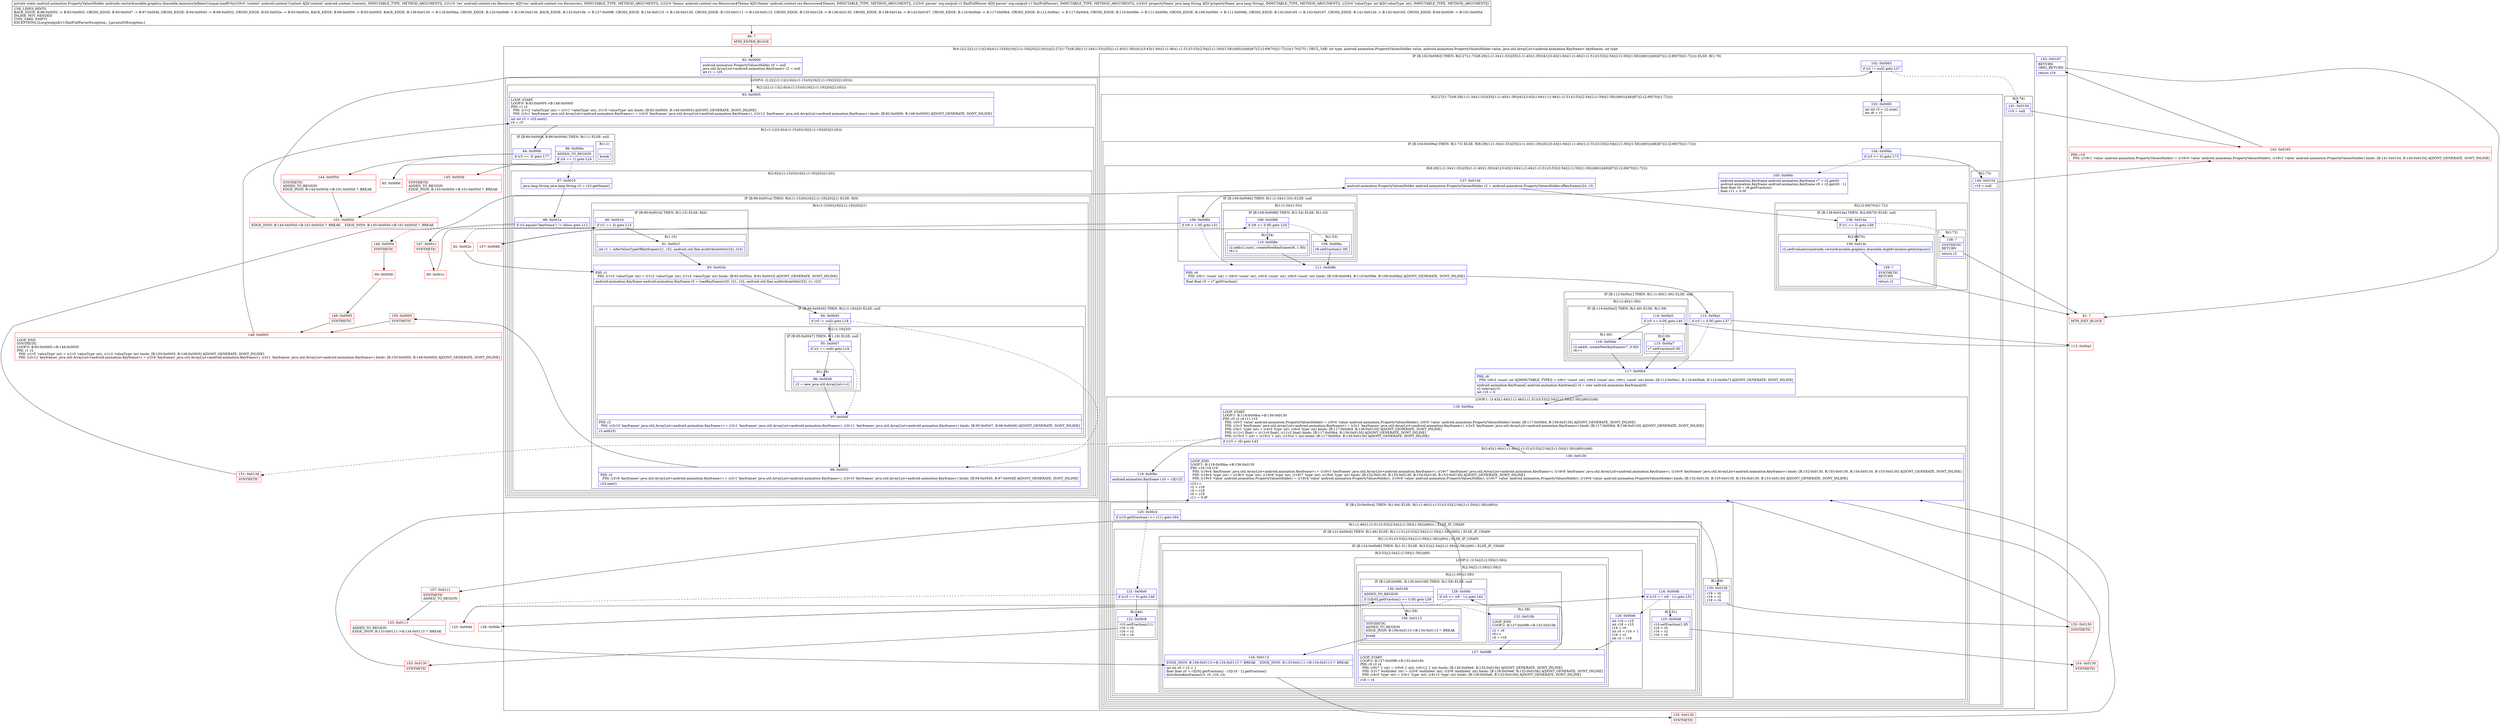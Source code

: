 digraph "CFG forandroidx.vectordrawable.graphics.drawable.AnimatorInflaterCompat.loadPvh(Landroid\/content\/Context;Landroid\/content\/res\/Resources;Landroid\/content\/res\/Resources$Theme;Lorg\/xmlpull\/v1\/XmlPullParser;Ljava\/lang\/String;I)Landroid\/animation\/PropertyValuesHolder;" {
subgraph cluster_Region_656269848 {
label = "R(4:1|(2:2|(2:(1:1)|(2:6|(4:(1:15)(0)|16|(2:(1:19)|20)|21)(0))))|(2:27|(1:73)(8:29|(1:(1:34)(1:33))|35|(1:(1:40)(1:39))|41|(3:43|(1:64)(1:(1:46)(1:(1:51)(3:53|(2:54|(2:(1:59)|(1:58)))|60)))|48)|67|(2:(2:69|70)|(1:72))))(1:76)|75) | DECL_VAR: int type, android.animation.PropertyValuesHolder value, android.animation.PropertyValuesHolder value, java.util.ArrayList\<android.animation.Keyframe\> keyframes, int type\l";
node [shape=record,color=blue];
Node_82 [shape=record,label="{82\:\ 0x0000|android.animation.PropertyValuesHolder r0 = null\ljava.util.ArrayList\<android.animation.Keyframe\> r2 = null\lint r1 = r25\l}"];
subgraph cluster_LoopRegion_1289166258 {
label = "LOOP:0: (2:2|(2:(1:1)|(2:6|(4:(1:15)(0)|16|(2:(1:19)|20)|21)(0))))";
node [shape=record,color=blue];
subgraph cluster_Region_220839977 {
label = "R(2:2|(2:(1:1)|(2:6|(4:(1:15)(0)|16|(2:(1:19)|20)|21)(0))))";
node [shape=record,color=blue];
Node_83 [shape=record,label="{83\:\ 0x0005|LOOP_START\lLOOP:0: B:83:0x0005\-\>B:148:0x0005\lPHI: r1 r2 \l  PHI: (r1v2 'valueType' int) = (r1v1 'valueType' int), (r1v5 'valueType' int) binds: [B:82:0x0000, B:148:0x0005] A[DONT_GENERATE, DONT_INLINE]\l  PHI: (r2v1 'keyframes' java.util.ArrayList\<android.animation.Keyframe\>) = (r2v0 'keyframes' java.util.ArrayList\<android.animation.Keyframe\>), (r2v12 'keyframes' java.util.ArrayList\<android.animation.Keyframe\>) binds: [B:82:0x0000, B:148:0x0005] A[DONT_GENERATE, DONT_INLINE]\l|int int r3 = r23.next()\lr4 = r3\l}"];
subgraph cluster_Region_323590332 {
label = "R(2:(1:1)|(2:6|(4:(1:15)(0)|16|(2:(1:19)|20)|21)(0)))";
node [shape=record,color=blue];
subgraph cluster_IfRegion_2000902362 {
label = "IF [B:84:0x000b, B:86:0x000e] THEN: R(1:1) ELSE: null";
node [shape=record,color=blue];
Node_84 [shape=record,label="{84\:\ 0x000b|if (r3 == 3) goto L77\l}"];
Node_86 [shape=record,label="{86\:\ 0x000e|ADDED_TO_REGION\l|if (r4 == 1) goto L24\l}"];
subgraph cluster_Region_1728403247 {
label = "R(1:1)";
node [shape=record,color=blue];
Node_InsnContainer_818257767 [shape=record,label="{|break\l}"];
}
}
subgraph cluster_Region_1671346061 {
label = "R(2:6|(4:(1:15)(0)|16|(2:(1:19)|20)|21)(0))";
node [shape=record,color=blue];
Node_87 [shape=record,label="{87\:\ 0x0010|java.lang.String java.lang.String r3 = r23.getName()\l}"];
subgraph cluster_IfRegion_441078957 {
label = "IF [B:88:0x001a] THEN: R(4:(1:15)(0)|16|(2:(1:19)|20)|21) ELSE: R(0)";
node [shape=record,color=blue];
Node_88 [shape=record,label="{88\:\ 0x001a|if (r3.equals(\"keyframe\") != false) goto L12\l}"];
subgraph cluster_Region_457907967 {
label = "R(4:(1:15)(0)|16|(2:(1:19)|20)|21)";
node [shape=record,color=blue];
subgraph cluster_IfRegion_161378783 {
label = "IF [B:90:0x001d] THEN: R(1:15) ELSE: R(0)";
node [shape=record,color=blue];
Node_90 [shape=record,label="{90\:\ 0x001d|if (r1 == 4) goto L15\l}"];
subgraph cluster_Region_1454901638 {
label = "R(1:15)";
node [shape=record,color=blue];
Node_91 [shape=record,label="{91\:\ 0x001f|int r1 = inferValueTypeOfKeyframe(r21, r22, android.util.Xml.asAttributeSet(r23), r23)\l}"];
}
subgraph cluster_Region_1141583424 {
label = "R(0)";
node [shape=record,color=blue];
}
}
Node_93 [shape=record,label="{93\:\ 0x0034|PHI: r1 \l  PHI: (r1v3 'valueType' int) = (r1v2 'valueType' int), (r1v4 'valueType' int) binds: [B:92:0x002e, B:91:0x001f] A[DONT_GENERATE, DONT_INLINE]\l|android.animation.Keyframe android.animation.Keyframe r5 = loadKeyframe(r20, r21, r22, android.util.Xml.asAttributeSet(r23), r1, r23)\l}"];
subgraph cluster_IfRegion_1572679721 {
label = "IF [B:94:0x0045] THEN: R(2:(1:19)|20) ELSE: null";
node [shape=record,color=blue];
Node_94 [shape=record,label="{94\:\ 0x0045|if (r5 != null) goto L18\l}"];
subgraph cluster_Region_1972566337 {
label = "R(2:(1:19)|20)";
node [shape=record,color=blue];
subgraph cluster_IfRegion_1985023982 {
label = "IF [B:95:0x0047] THEN: R(1:19) ELSE: null";
node [shape=record,color=blue];
Node_95 [shape=record,label="{95\:\ 0x0047|if (r2 == null) goto L19\l}"];
subgraph cluster_Region_765853268 {
label = "R(1:19)";
node [shape=record,color=blue];
Node_96 [shape=record,label="{96\:\ 0x0049|r2 = new java.util.ArrayList\<\>()\l}"];
}
}
Node_97 [shape=record,label="{97\:\ 0x004f|PHI: r2 \l  PHI: (r2v10 'keyframes' java.util.ArrayList\<android.animation.Keyframe\>) = (r2v1 'keyframes' java.util.ArrayList\<android.animation.Keyframe\>), (r2v11 'keyframes' java.util.ArrayList\<android.animation.Keyframe\>) binds: [B:95:0x0047, B:96:0x0049] A[DONT_GENERATE, DONT_INLINE]\l|r2.add(r5)\l}"];
}
}
Node_98 [shape=record,label="{98\:\ 0x0052|PHI: r2 \l  PHI: (r2v9 'keyframes' java.util.ArrayList\<android.animation.Keyframe\>) = (r2v1 'keyframes' java.util.ArrayList\<android.animation.Keyframe\>), (r2v10 'keyframes' java.util.ArrayList\<android.animation.Keyframe\>) binds: [B:94:0x0045, B:97:0x004f] A[DONT_GENERATE, DONT_INLINE]\l|r23.next()\l}"];
}
subgraph cluster_Region_458801669 {
label = "R(0)";
node [shape=record,color=blue];
}
}
}
}
}
}
subgraph cluster_IfRegion_1286359123 {
label = "IF [B:102:0x0063] THEN: R(2:27|(1:73)(8:29|(1:(1:34)(1:33))|35|(1:(1:40)(1:39))|41|(3:43|(1:64)(1:(1:46)(1:(1:51)(3:53|(2:54|(2:(1:59)|(1:58)))|60)))|48)|67|(2:(2:69|70)|(1:72)))) ELSE: R(1:76)";
node [shape=record,color=blue];
Node_102 [shape=record,label="{102\:\ 0x0063|if (r2 != null) goto L27\l}"];
subgraph cluster_Region_786754500 {
label = "R(2:27|(1:73)(8:29|(1:(1:34)(1:33))|35|(1:(1:40)(1:39))|41|(3:43|(1:64)(1:(1:46)(1:(1:51)(3:53|(2:54|(2:(1:59)|(1:58)))|60)))|48)|67|(2:(2:69|70)|(1:72))))";
node [shape=record,color=blue];
Node_103 [shape=record,label="{103\:\ 0x0065|int int r3 = r2.size()\lint r6 = r3\l}"];
subgraph cluster_IfRegion_1861827348 {
label = "IF [B:104:0x006a] THEN: R(1:73) ELSE: R(8:29|(1:(1:34)(1:33))|35|(1:(1:40)(1:39))|41|(3:43|(1:64)(1:(1:46)(1:(1:51)(3:53|(2:54|(2:(1:59)|(1:58)))|60)))|48)|67|(2:(2:69|70)|(1:72)))";
node [shape=record,color=blue];
Node_104 [shape=record,label="{104\:\ 0x006a|if (r3 \<= 0) goto L73\l}"];
subgraph cluster_Region_51455524 {
label = "R(1:73)";
node [shape=record,color=blue];
Node_140 [shape=record,label="{140\:\ 0x0154|r19 = null\l}"];
}
subgraph cluster_Region_741472018 {
label = "R(8:29|(1:(1:34)(1:33))|35|(1:(1:40)(1:39))|41|(3:43|(1:64)(1:(1:46)(1:(1:51)(3:53|(2:54|(2:(1:59)|(1:58)))|60)))|48)|67|(2:(2:69|70)|(1:72)))";
node [shape=record,color=blue];
Node_105 [shape=record,label="{105\:\ 0x006c|android.animation.Keyframe android.animation.Keyframe r7 = r2.get(0)\landroid.animation.Keyframe android.animation.Keyframe r8 = r2.get(r6 \- 1)\lfloat float r9 = r8.getFraction()\lfloat r11 = 0.0f\l}"];
subgraph cluster_IfRegion_1021132844 {
label = "IF [B:106:0x0084] THEN: R(1:(1:34)(1:33)) ELSE: null";
node [shape=record,color=blue];
Node_106 [shape=record,label="{106\:\ 0x0084|if (r9 \< 1.0f) goto L31\l}"];
subgraph cluster_Region_1453937262 {
label = "R(1:(1:34)(1:33))";
node [shape=record,color=blue];
subgraph cluster_IfRegion_1351831954 {
label = "IF [B:108:0x0088] THEN: R(1:34) ELSE: R(1:33)";
node [shape=record,color=blue];
Node_108 [shape=record,label="{108\:\ 0x0088|if (r9 \>= 0.0f) goto L34\l}"];
subgraph cluster_Region_1390519045 {
label = "R(1:34)";
node [shape=record,color=blue];
Node_110 [shape=record,label="{110\:\ 0x008e|r2.add(r2.size(), createNewKeyframe(r8, 1.0f))\lr6++\l}"];
}
subgraph cluster_Region_184864738 {
label = "R(1:33)";
node [shape=record,color=blue];
Node_109 [shape=record,label="{109\:\ 0x008a|r8.setFraction(1.0f)\l}"];
}
}
}
}
Node_111 [shape=record,label="{111\:\ 0x009b|PHI: r6 \l  PHI: (r6v1 'count' int) = (r6v0 'count' int), (r6v4 'count' int), (r6v0 'count' int) binds: [B:106:0x0084, B:110:0x008e, B:109:0x008a] A[DONT_GENERATE, DONT_INLINE]\l|float float r5 = r7.getFraction()\l}"];
subgraph cluster_IfRegion_51800830 {
label = "IF [B:112:0x00a1] THEN: R(1:(1:40)(1:39)) ELSE: null";
node [shape=record,color=blue];
Node_112 [shape=record,label="{112\:\ 0x00a1|if (r5 != 0.0f) goto L37\l}"];
subgraph cluster_Region_1250673019 {
label = "R(1:(1:40)(1:39))";
node [shape=record,color=blue];
subgraph cluster_IfRegion_1427932816 {
label = "IF [B:114:0x00a5] THEN: R(1:40) ELSE: R(1:39)";
node [shape=record,color=blue];
Node_114 [shape=record,label="{114\:\ 0x00a5|if (r5 \>= 0.0f) goto L40\l}"];
subgraph cluster_Region_2090960858 {
label = "R(1:40)";
node [shape=record,color=blue];
Node_116 [shape=record,label="{116\:\ 0x00ab|r2.add(0, createNewKeyframe(r7, 0.0f))\lr6++\l}"];
}
subgraph cluster_Region_2051055030 {
label = "R(1:39)";
node [shape=record,color=blue];
Node_115 [shape=record,label="{115\:\ 0x00a7|r7.setFraction(0.0f)\l}"];
}
}
}
}
Node_117 [shape=record,label="{117\:\ 0x00b4|PHI: r6 \l  PHI: (r6v2 'count' int A[IMMUTABLE_TYPE]) = (r6v1 'count' int), (r6v3 'count' int), (r6v1 'count' int) binds: [B:112:0x00a1, B:116:0x00ab, B:115:0x00a7] A[DONT_GENERATE, DONT_INLINE]\l|android.animation.Keyframe[] android.animation.Keyframe[] r3 = new android.animation.Keyframe[r6]\lr2.toArray(r3)\lint r15 = 0\l}"];
subgraph cluster_LoopRegion_1140217956 {
label = "LOOP:1: (3:43|(1:64)(1:(1:46)(1:(1:51)(3:53|(2:54|(2:(1:59)|(1:58)))|60)))|48)";
node [shape=record,color=blue];
Node_118 [shape=record,label="{118\:\ 0x00ba|LOOP_START\lLOOP:1: B:118:0x00ba\-\>B:136:0x0130\lPHI: r0 r2 r4 r11 r15 \l  PHI: (r0v3 'value' android.animation.PropertyValuesHolder) = (r0v0 'value' android.animation.PropertyValuesHolder), (r0v5 'value' android.animation.PropertyValuesHolder) binds: [B:117:0x00b4, B:136:0x0130] A[DONT_GENERATE, DONT_INLINE]\l  PHI: (r2v3 'keyframes' java.util.ArrayList\<android.animation.Keyframe\>) = (r2v1 'keyframes' java.util.ArrayList\<android.animation.Keyframe\>), (r2v5 'keyframes' java.util.ArrayList\<android.animation.Keyframe\>) binds: [B:117:0x00b4, B:136:0x0130] A[DONT_GENERATE, DONT_INLINE]\l  PHI: (r4v1 'type' int) = (r4v0 'type' int), (r4v4 'type' int) binds: [B:117:0x00b4, B:136:0x0130] A[DONT_GENERATE, DONT_INLINE]\l  PHI: (r11v1 float) = (r11v0 float), (r11v2 float) binds: [B:117:0x00b4, B:136:0x0130] A[DONT_GENERATE, DONT_INLINE]\l  PHI: (r15v3 'i' int) = (r15v2 'i' int), (r15v4 'i' int) binds: [B:117:0x00b4, B:136:0x0130] A[DONT_GENERATE, DONT_INLINE]\l|if (r15 \< r6) goto L43\l}"];
subgraph cluster_Region_1473982964 {
label = "R(3:43|(1:64)(1:(1:46)(1:(1:51)(3:53|(2:54|(2:(1:59)|(1:58)))|60)))|48)";
node [shape=record,color=blue];
Node_119 [shape=record,label="{119\:\ 0x00bc|android.animation.Keyframe r10 = r3[r15]\l}"];
subgraph cluster_IfRegion_784386843 {
label = "IF [B:120:0x00c4] THEN: R(1:64) ELSE: R(1:(1:46)(1:(1:51)(3:53|(2:54|(2:(1:59)|(1:58)))|60)))";
node [shape=record,color=blue];
Node_120 [shape=record,label="{120\:\ 0x00c4|if (r10.getFraction() \>= r11) goto L64\l}"];
subgraph cluster_Region_196513867 {
label = "R(1:64)";
node [shape=record,color=blue];
Node_135 [shape=record,label="{135\:\ 0x0128|r19 = r0\lr16 = r2\lr18 = r4\l}"];
}
subgraph cluster_Region_1466933060 {
label = "R(1:(1:46)(1:(1:51)(3:53|(2:54|(2:(1:59)|(1:58)))|60))) | ELSE_IF_CHAIN\l";
node [shape=record,color=blue];
subgraph cluster_IfRegion_524898912 {
label = "IF [B:121:0x00c6] THEN: R(1:46) ELSE: R(1:(1:51)(3:53|(2:54|(2:(1:59)|(1:58)))|60)) | ELSE_IF_CHAIN\l";
node [shape=record,color=blue];
Node_121 [shape=record,label="{121\:\ 0x00c6|if (r15 == 0) goto L46\l}"];
subgraph cluster_Region_1412555717 {
label = "R(1:46)";
node [shape=record,color=blue];
Node_122 [shape=record,label="{122\:\ 0x00c8|r10.setFraction(r11)\lr19 = r0\lr16 = r2\lr18 = r4\l}"];
}
subgraph cluster_Region_184166214 {
label = "R(1:(1:51)(3:53|(2:54|(2:(1:59)|(1:58)))|60)) | ELSE_IF_CHAIN\l";
node [shape=record,color=blue];
subgraph cluster_IfRegion_1466695774 {
label = "IF [B:124:0x00d6] THEN: R(1:51) ELSE: R(3:53|(2:54|(2:(1:59)|(1:58)))|60) | ELSE_IF_CHAIN\l";
node [shape=record,color=blue];
Node_124 [shape=record,label="{124\:\ 0x00d6|if (r15 == (r6 \- 1)) goto L51\l}"];
subgraph cluster_Region_477415033 {
label = "R(1:51)";
node [shape=record,color=blue];
Node_125 [shape=record,label="{125\:\ 0x00d8|r10.setFraction(1.0f)\lr19 = r0\lr16 = r2\lr18 = r4\l}"];
}
subgraph cluster_Region_305004690 {
label = "R(3:53|(2:54|(2:(1:59)|(1:58)))|60)";
node [shape=record,color=blue];
Node_126 [shape=record,label="{126\:\ 0x00e6|int r16 = r15\lint r18 = r15\lr19 = r0\lint r0 = r16 + 1\lr16 = r2\lint r2 = r18\l}"];
subgraph cluster_LoopRegion_383532629 {
label = "LOOP:2: (2:54|(2:(1:59)|(1:58)))";
node [shape=record,color=blue];
subgraph cluster_Region_907094397 {
label = "R(2:54|(2:(1:59)|(1:58)))";
node [shape=record,color=blue];
Node_127 [shape=record,label="{127\:\ 0x00f8|LOOP_START\lLOOP:2: B:127:0x00f8\-\>B:132:0x010b\lPHI: r0 r2 r4 \l  PHI: (r0v7 'j' int) = (r0v6 'j' int), (r0v12 'j' int) binds: [B:126:0x00e6, B:132:0x010b] A[DONT_GENERATE, DONT_INLINE]\l  PHI: (r2v7 'endIndex' int) = (r2v6 'endIndex' int), (r2v8 'endIndex' int) binds: [B:126:0x00e6, B:132:0x010b] A[DONT_GENERATE, DONT_INLINE]\l  PHI: (r4v5 'type' int) = (r4v1 'type' int), (r4v13 'type' int) binds: [B:126:0x00e6, B:132:0x010b] A[DONT_GENERATE, DONT_INLINE]\l|r18 = r4\l}"];
subgraph cluster_Region_38315500 {
label = "R(2:(1:59)|(1:58))";
node [shape=record,color=blue];
subgraph cluster_IfRegion_1564884113 {
label = "IF [B:128:0x00fc, B:130:0x0108] THEN: R(1:59) ELSE: null";
node [shape=record,color=blue];
Node_128 [shape=record,label="{128\:\ 0x00fc|if (r0 \>= (r6 \- 1)) goto L62\l}"];
Node_130 [shape=record,label="{130\:\ 0x0108|ADDED_TO_REGION\l|if (r3[r0].getFraction() \>= 0.0f) goto L59\l}"];
subgraph cluster_Region_695635806 {
label = "R(1:59)";
node [shape=record,color=blue];
Node_156 [shape=record,label="{156\:\ 0x0113|SYNTHETIC\lADDED_TO_REGION\lEDGE_INSN: B:156:0x0113\-\>B:134:0x0113 ?: BREAK  \l|break\l}"];
}
}
subgraph cluster_Region_50709747 {
label = "R(1:58)";
node [shape=record,color=blue];
Node_132 [shape=record,label="{132\:\ 0x010b|LOOP_END\lLOOP:2: B:127:0x00f8\-\>B:132:0x010b\l|r2 = r0\lr0++\lr4 = r18\l}"];
}
}
}
}
Node_134 [shape=record,label="{134\:\ 0x0113|EDGE_INSN: B:156:0x0113\-\>B:134:0x0113 ?: BREAK  , EDGE_INSN: B:133:0x0111\-\>B:134:0x0113 ?: BREAK  \l|int int r0 = r2 + 1\lfloat float r0 = r3[r0].getFraction() \- r3[r16 \- 1].getFraction()\ldistributeKeyframes(r3, r0, r16, r2)\l}"];
}
}
}
}
}
}
Node_136 [shape=record,label="{136\:\ 0x0130|LOOP_END\lLOOP:1: B:118:0x00ba\-\>B:136:0x0130\lPHI: r16 r18 r19 \l  PHI: (r16v4 'keyframes' java.util.ArrayList\<android.animation.Keyframe\>) = (r16v3 'keyframes' java.util.ArrayList\<android.animation.Keyframe\>), (r16v7 'keyframes' java.util.ArrayList\<android.animation.Keyframe\>), (r16v8 'keyframes' java.util.ArrayList\<android.animation.Keyframe\>), (r16v9 'keyframes' java.util.ArrayList\<android.animation.Keyframe\>) binds: [B:152:0x0130, B:155:0x0130, B:154:0x0130, B:153:0x0130] A[DONT_GENERATE, DONT_INLINE]\l  PHI: (r18v4 'type' int) = (r18v3 'type' int), (r18v6 'type' int), (r18v7 'type' int), (r18v8 'type' int) binds: [B:152:0x0130, B:155:0x0130, B:154:0x0130, B:153:0x0130] A[DONT_GENERATE, DONT_INLINE]\l  PHI: (r19v5 'value' android.animation.PropertyValuesHolder) = (r19v4 'value' android.animation.PropertyValuesHolder), (r19v6 'value' android.animation.PropertyValuesHolder), (r19v7 'value' android.animation.PropertyValuesHolder), (r19v8 'value' android.animation.PropertyValuesHolder) binds: [B:152:0x0130, B:155:0x0130, B:154:0x0130, B:153:0x0130] A[DONT_GENERATE, DONT_INLINE]\l|r15++\lr2 = r16\lr4 = r18\lr0 = r19\lr11 = 0.0f\l}"];
}
}
Node_137 [shape=record,label="{137\:\ 0x013d|android.animation.PropertyValuesHolder android.animation.PropertyValuesHolder r2 = android.animation.PropertyValuesHolder.ofKeyframe(r24, r3)\l}"];
subgraph cluster_Region_1919765793 {
label = "R(2:(2:69|70)|(1:72))";
node [shape=record,color=blue];
subgraph cluster_IfRegion_2037491809 {
label = "IF [B:138:0x014a] THEN: R(2:69|70) ELSE: null";
node [shape=record,color=blue];
Node_138 [shape=record,label="{138\:\ 0x014a|if (r1 == 3) goto L69\l}"];
subgraph cluster_Region_939121281 {
label = "R(2:69|70)";
node [shape=record,color=blue];
Node_139 [shape=record,label="{139\:\ 0x014c|r2.setEvaluator(androidx.vectordrawable.graphics.drawable.ArgbEvaluator.getInstance())\l}"];
Node_159 [shape=record,label="{159\:\ ?|SYNTHETIC\lRETURN\l|return r2\l}"];
}
}
subgraph cluster_Region_126355226 {
label = "R(1:72)";
node [shape=record,color=blue];
Node_158 [shape=record,label="{158\:\ ?|SYNTHETIC\lRETURN\l|return r2\l}"];
}
}
}
}
}
subgraph cluster_Region_1081777802 {
label = "R(1:76)";
node [shape=record,color=blue];
Node_141 [shape=record,label="{141\:\ 0x015d|r19 = null\l}"];
}
}
Node_143 [shape=record,label="{143\:\ 0x0167|RETURN\lORIG_RETURN\l|return r19\l}"];
}
Node_80 [shape=record,color=red,label="{80\:\ ?|MTH_ENTER_BLOCK\l}"];
Node_85 [shape=record,color=red,label="{85\:\ 0x000d}"];
Node_146 [shape=record,color=red,label="{146\:\ 0x0056|SYNTHETIC\l}"];
Node_99 [shape=record,color=red,label="{99\:\ 0x0056}"];
Node_149 [shape=record,color=red,label="{149\:\ 0x0005|SYNTHETIC\l}"];
Node_148 [shape=record,color=red,label="{148\:\ 0x0005|LOOP_END\lSYNTHETIC\lLOOP:0: B:83:0x0005\-\>B:148:0x0005\lPHI: r1 r2 \l  PHI: (r1v5 'valueType' int) = (r1v3 'valueType' int), (r1v2 'valueType' int) binds: [B:150:0x0005, B:149:0x0005] A[DONT_GENERATE, DONT_INLINE]\l  PHI: (r2v12 'keyframes' java.util.ArrayList\<android.animation.Keyframe\>) = (r2v9 'keyframes' java.util.ArrayList\<android.animation.Keyframe\>), (r2v1 'keyframes' java.util.ArrayList\<android.animation.Keyframe\>) binds: [B:150:0x0005, B:149:0x0005] A[DONT_GENERATE, DONT_INLINE]\l}"];
Node_147 [shape=record,color=red,label="{147\:\ 0x001c|SYNTHETIC\l}"];
Node_89 [shape=record,color=red,label="{89\:\ 0x001c}"];
Node_150 [shape=record,color=red,label="{150\:\ 0x0005|SYNTHETIC\l}"];
Node_92 [shape=record,color=red,label="{92\:\ 0x002e}"];
Node_145 [shape=record,color=red,label="{145\:\ 0x005d|SYNTHETIC\lADDED_TO_REGION\lEDGE_INSN: B:145:0x005d\-\>B:101:0x005d ?: BREAK  \l}"];
Node_101 [shape=record,color=red,label="{101\:\ 0x005d|EDGE_INSN: B:144:0x005d\-\>B:101:0x005d ?: BREAK  , EDGE_INSN: B:145:0x005d\-\>B:101:0x005d ?: BREAK  \l}"];
Node_107 [shape=record,color=red,label="{107\:\ 0x0086}"];
Node_113 [shape=record,color=red,label="{113\:\ 0x00a3}"];
Node_153 [shape=record,color=red,label="{153\:\ 0x0130|SYNTHETIC\l}"];
Node_123 [shape=record,color=red,label="{123\:\ 0x00d4}"];
Node_154 [shape=record,color=red,label="{154\:\ 0x0130|SYNTHETIC\l}"];
Node_129 [shape=record,color=red,label="{129\:\ 0x00fe}"];
Node_155 [shape=record,color=red,label="{155\:\ 0x0130|SYNTHETIC\l}"];
Node_157 [shape=record,color=red,label="{157\:\ 0x0111|SYNTHETIC\lADDED_TO_REGION\l}"];
Node_133 [shape=record,color=red,label="{133\:\ 0x0111|ADDED_TO_REGION\lEDGE_INSN: B:133:0x0111\-\>B:134:0x0113 ?: BREAK  \l}"];
Node_152 [shape=record,color=red,label="{152\:\ 0x0130|SYNTHETIC\l}"];
Node_151 [shape=record,color=red,label="{151\:\ 0x013d|SYNTHETIC\l}"];
Node_81 [shape=record,color=red,label="{81\:\ ?|MTH_EXIT_BLOCK\l}"];
Node_142 [shape=record,color=red,label="{142\:\ 0x0165|PHI: r19 \l  PHI: (r19v1 'value' android.animation.PropertyValuesHolder) = (r19v0 'value' android.animation.PropertyValuesHolder), (r19v2 'value' android.animation.PropertyValuesHolder) binds: [B:141:0x015d, B:140:0x0154] A[DONT_GENERATE, DONT_INLINE]\l}"];
Node_144 [shape=record,color=red,label="{144\:\ 0x005d|SYNTHETIC\lADDED_TO_REGION\lEDGE_INSN: B:144:0x005d\-\>B:101:0x005d ?: BREAK  \l}"];
MethodNode[shape=record,label="{private static android.animation.PropertyValuesHolder androidx.vectordrawable.graphics.drawable.AnimatorInflaterCompat.loadPvh((r20v0 'context' android.content.Context A[D('context' android.content.Context), IMMUTABLE_TYPE, METHOD_ARGUMENT]), (r21v0 'res' android.content.res.Resources A[D('res' android.content.res.Resources), IMMUTABLE_TYPE, METHOD_ARGUMENT]), (r22v0 'theme' android.content.res.Resources$Theme A[D('theme' android.content.res.Resources$Theme), IMMUTABLE_TYPE, METHOD_ARGUMENT]), (r23v0 'parser' org.xmlpull.v1.XmlPullParser A[D('parser' org.xmlpull.v1.XmlPullParser), IMMUTABLE_TYPE, METHOD_ARGUMENT]), (r24v0 'propertyName' java.lang.String A[D('propertyName' java.lang.String), IMMUTABLE_TYPE, METHOD_ARGUMENT]), (r25v0 'valueType' int A[D('valueType' int), IMMUTABLE_TYPE, METHOD_ARGUMENT]))  | USE_LINES_HINTS\lBACK_EDGE: B:98:0x0052 \-\> B:83:0x0005, CROSS_EDGE: B:95:0x0047 \-\> B:97:0x004f, CROSS_EDGE: B:94:0x0045 \-\> B:98:0x0052, CROSS_EDGE: B:92:0x002e \-\> B:93:0x0034, BACK_EDGE: B:99:0x0056 \-\> B:83:0x0005, BACK_EDGE: B:136:0x0130 \-\> B:118:0x00ba, CROSS_EDGE: B:125:0x00d8 \-\> B:136:0x0130, BACK_EDGE: B:132:0x010b \-\> B:127:0x00f8, CROSS_EDGE: B:134:0x0113 \-\> B:136:0x0130, CROSS_EDGE: B:133:0x0111 \-\> B:134:0x0113, CROSS_EDGE: B:135:0x0128 \-\> B:136:0x0130, CROSS_EDGE: B:138:0x014a \-\> B:143:0x0167, CROSS_EDGE: B:116:0x00ab \-\> B:117:0x00b4, CROSS_EDGE: B:112:0x00a1 \-\> B:117:0x00b4, CROSS_EDGE: B:110:0x008e \-\> B:111:0x009b, CROSS_EDGE: B:106:0x0084 \-\> B:111:0x009b, CROSS_EDGE: B:142:0x0165 \-\> B:143:0x0167, CROSS_EDGE: B:141:0x015d \-\> B:142:0x0165, CROSS_EDGE: B:84:0x000b \-\> B:101:0x005d\lINLINE_NOT_NEEDED\lTYPE_VARS: EMPTY\lEXCEPTIONS:[Lorg\/xmlpull\/v1\/XmlPullParserException;, Ljava\/io\/IOException;]\l}"];
MethodNode -> Node_80;Node_82 -> Node_83;
Node_83 -> Node_84;
Node_84 -> Node_85[style=dashed];
Node_84 -> Node_144;
Node_86 -> Node_87[style=dashed];
Node_86 -> Node_145;
Node_87 -> Node_88;
Node_88 -> Node_146[style=dashed];
Node_88 -> Node_147;
Node_90 -> Node_91;
Node_90 -> Node_92[style=dashed];
Node_91 -> Node_93;
Node_93 -> Node_94;
Node_94 -> Node_95;
Node_94 -> Node_98[style=dashed];
Node_95 -> Node_96;
Node_95 -> Node_97[style=dashed];
Node_96 -> Node_97;
Node_97 -> Node_98;
Node_98 -> Node_150;
Node_102 -> Node_103;
Node_102 -> Node_141[style=dashed];
Node_103 -> Node_104;
Node_104 -> Node_105[style=dashed];
Node_104 -> Node_140;
Node_140 -> Node_142;
Node_105 -> Node_106;
Node_106 -> Node_107;
Node_106 -> Node_111[style=dashed];
Node_108 -> Node_109[style=dashed];
Node_108 -> Node_110;
Node_110 -> Node_111;
Node_109 -> Node_111;
Node_111 -> Node_112;
Node_112 -> Node_113;
Node_112 -> Node_117[style=dashed];
Node_114 -> Node_115[style=dashed];
Node_114 -> Node_116;
Node_116 -> Node_117;
Node_115 -> Node_117;
Node_117 -> Node_118;
Node_118 -> Node_119;
Node_118 -> Node_151[style=dashed];
Node_119 -> Node_120;
Node_120 -> Node_121[style=dashed];
Node_120 -> Node_135;
Node_135 -> Node_152;
Node_121 -> Node_122;
Node_121 -> Node_123[style=dashed];
Node_122 -> Node_153;
Node_124 -> Node_125;
Node_124 -> Node_126[style=dashed];
Node_125 -> Node_154;
Node_126 -> Node_127;
Node_127 -> Node_128;
Node_128 -> Node_129[style=dashed];
Node_128 -> Node_157;
Node_130 -> Node_132[style=dashed];
Node_130 -> Node_156;
Node_156 -> Node_134;
Node_132 -> Node_127;
Node_134 -> Node_155;
Node_136 -> Node_118;
Node_137 -> Node_138;
Node_138 -> Node_139;
Node_138 -> Node_158[style=dashed];
Node_139 -> Node_159;
Node_159 -> Node_81;
Node_158 -> Node_81;
Node_141 -> Node_142;
Node_143 -> Node_81;
Node_80 -> Node_82;
Node_85 -> Node_86;
Node_146 -> Node_99;
Node_99 -> Node_149;
Node_149 -> Node_148;
Node_148 -> Node_83;
Node_147 -> Node_89;
Node_89 -> Node_90;
Node_150 -> Node_148;
Node_92 -> Node_93;
Node_145 -> Node_101;
Node_101 -> Node_102;
Node_107 -> Node_108;
Node_113 -> Node_114;
Node_153 -> Node_136;
Node_123 -> Node_124;
Node_154 -> Node_136;
Node_129 -> Node_130;
Node_155 -> Node_136;
Node_157 -> Node_133;
Node_133 -> Node_134;
Node_152 -> Node_136;
Node_151 -> Node_137;
Node_142 -> Node_143;
Node_144 -> Node_101;
}

